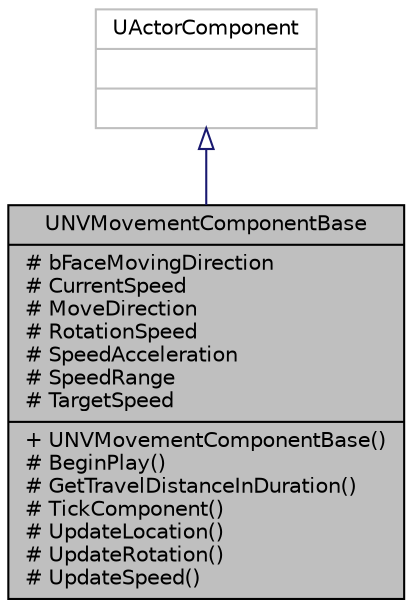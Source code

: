 digraph "UNVMovementComponentBase"
{
  edge [fontname="Helvetica",fontsize="10",labelfontname="Helvetica",labelfontsize="10"];
  node [fontname="Helvetica",fontsize="10",shape=record];
  Node1 [label="{UNVMovementComponentBase\n|# bFaceMovingDirection\l# CurrentSpeed\l# MoveDirection\l# RotationSpeed\l# SpeedAcceleration\l# SpeedRange\l# TargetSpeed\l|+ UNVMovementComponentBase()\l# BeginPlay()\l# GetTravelDistanceInDuration()\l# TickComponent()\l# UpdateLocation()\l# UpdateRotation()\l# UpdateSpeed()\l}",height=0.2,width=0.4,color="black", fillcolor="grey75", style="filled", fontcolor="black"];
  Node2 -> Node1 [dir="back",color="midnightblue",fontsize="10",style="solid",arrowtail="onormal",fontname="Helvetica"];
  Node2 [label="{UActorComponent\n||}",height=0.2,width=0.4,color="grey75", fillcolor="white", style="filled"];
}
